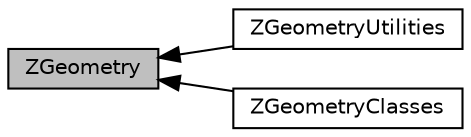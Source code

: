 digraph "ZGeometry"
{
  edge [fontname="Helvetica",fontsize="10",labelfontname="Helvetica",labelfontsize="10"];
  node [fontname="Helvetica",fontsize="10",shape=record];
  rankdir=LR;
  Node0 [label="ZGeometry",height=0.2,width=0.4,color="black", fillcolor="grey75", style="filled", fontcolor="black"];
  Node2 [label="ZGeometryUtilities",height=0.2,width=0.4,color="black", fillcolor="white", style="filled",URL="$group__z_geometry_utilities.html",tooltip="Collection of utility methods for graphs, meshes and scalarfields. "];
  Node1 [label="ZGeometryClasses",height=0.2,width=0.4,color="black", fillcolor="white", style="filled",URL="$group__z_geometry_classes.html",tooltip="The geometry classes of the library. "];
  Node0->Node1 [shape=plaintext, dir="back", style="solid"];
  Node0->Node2 [shape=plaintext, dir="back", style="solid"];
}
